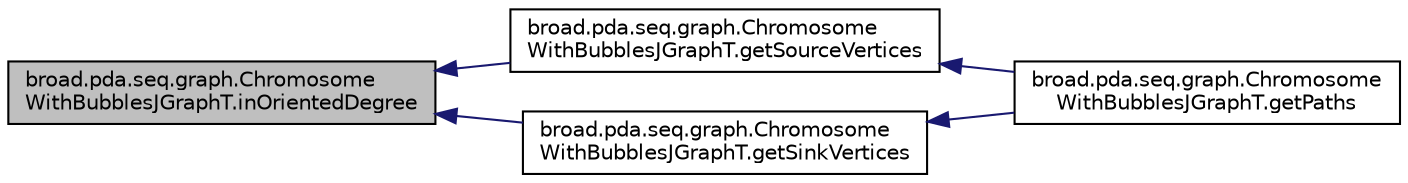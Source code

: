 digraph "broad.pda.seq.graph.ChromosomeWithBubblesJGraphT.inOrientedDegree"
{
  edge [fontname="Helvetica",fontsize="10",labelfontname="Helvetica",labelfontsize="10"];
  node [fontname="Helvetica",fontsize="10",shape=record];
  rankdir="LR";
  Node1 [label="broad.pda.seq.graph.Chromosome\lWithBubblesJGraphT.inOrientedDegree",height=0.2,width=0.4,color="black", fillcolor="grey75", style="filled" fontcolor="black"];
  Node1 -> Node2 [dir="back",color="midnightblue",fontsize="10",style="solid",fontname="Helvetica"];
  Node2 [label="broad.pda.seq.graph.Chromosome\lWithBubblesJGraphT.getSourceVertices",height=0.2,width=0.4,color="black", fillcolor="white", style="filled",URL="$classbroad_1_1pda_1_1seq_1_1graph_1_1_chromosome_with_bubbles_j_graph_t.html#ad770bae6ab4a2477e609fa450d5a9bdf"];
  Node2 -> Node3 [dir="back",color="midnightblue",fontsize="10",style="solid",fontname="Helvetica"];
  Node3 [label="broad.pda.seq.graph.Chromosome\lWithBubblesJGraphT.getPaths",height=0.2,width=0.4,color="black", fillcolor="white", style="filled",URL="$classbroad_1_1pda_1_1seq_1_1graph_1_1_chromosome_with_bubbles_j_graph_t.html#ab63a00a2c99d961006c1aa684c9ff508"];
  Node1 -> Node4 [dir="back",color="midnightblue",fontsize="10",style="solid",fontname="Helvetica"];
  Node4 [label="broad.pda.seq.graph.Chromosome\lWithBubblesJGraphT.getSinkVertices",height=0.2,width=0.4,color="black", fillcolor="white", style="filled",URL="$classbroad_1_1pda_1_1seq_1_1graph_1_1_chromosome_with_bubbles_j_graph_t.html#a8e54ddc31c8dff5537cd771bbb0a10e7"];
  Node4 -> Node3 [dir="back",color="midnightblue",fontsize="10",style="solid",fontname="Helvetica"];
}
